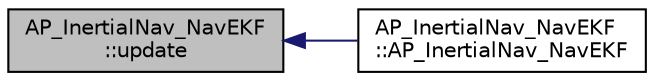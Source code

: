digraph "AP_InertialNav_NavEKF::update"
{
 // INTERACTIVE_SVG=YES
  edge [fontname="Helvetica",fontsize="10",labelfontname="Helvetica",labelfontsize="10"];
  node [fontname="Helvetica",fontsize="10",shape=record];
  rankdir="LR";
  Node1 [label="AP_InertialNav_NavEKF\l::update",height=0.2,width=0.4,color="black", fillcolor="grey75", style="filled", fontcolor="black"];
  Node1 -> Node2 [dir="back",color="midnightblue",fontsize="10",style="solid",fontname="Helvetica"];
  Node2 [label="AP_InertialNav_NavEKF\l::AP_InertialNav_NavEKF",height=0.2,width=0.4,color="black", fillcolor="white", style="filled",URL="$classAP__InertialNav__NavEKF.html#a5591851a72e93bc0e1cfbafc752d8c59"];
}
